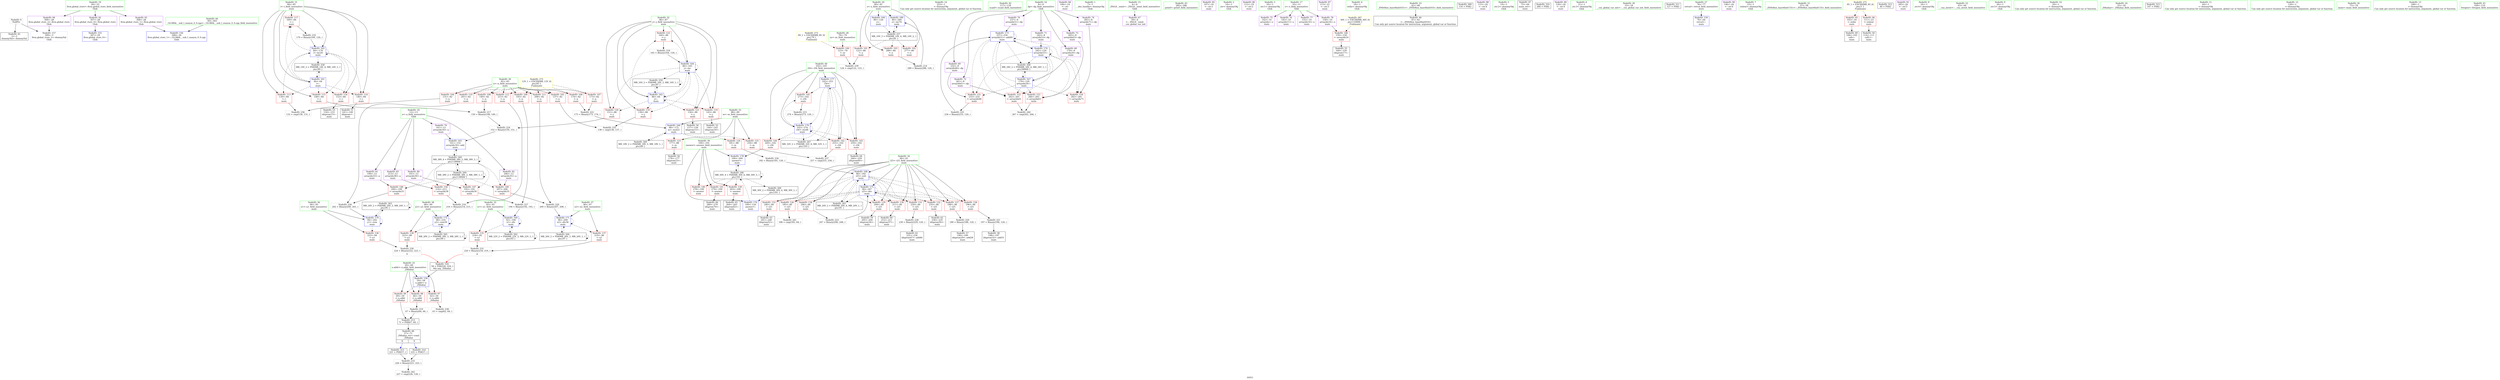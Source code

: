 digraph "SVFG" {
	label="SVFG";

	Node0x5616c8fc8390 [shape=record,color=grey,label="{NodeID: 0\nNullPtr}"];
	Node0x5616c8fc8390 -> Node0x5616c8fe9fb0[style=solid];
	Node0x5616c8fc8390 -> Node0x5616c8ff1b80[style=solid];
	Node0x5616c90080f0 [shape=record,color=black,label="{NodeID: 263\nMR_24V_2 = PHI(MR_24V_3, MR_24V_1, )\npts\{95 \}\n}"];
	Node0x5616c90080f0 -> Node0x5616c8ff2640[style=dashed];
	Node0x5616c90080f0 -> Node0x5616c90080f0[style=dashed];
	Node0x5616c8ff2e60 [shape=record,color=blue,label="{NodeID: 180\n80\<--289\nz\<--inc74\nmain\n}"];
	Node0x5616c8ff2e60 -> Node0x5616c90062f0[style=dashed];
	Node0x5616c8fea2f0 [shape=record,color=red,label="{NodeID: 97\n62\<--59\n\<--x.addr\n_Z4hahai\n}"];
	Node0x5616c8fea2f0 -> Node0x5616c8ff8620[style=solid];
	Node0x5616c8fd93c0 [shape=record,color=green,label="{NodeID: 14\n253\<--1\n\<--dummyObj\nCan only get source location for instruction, argument, global var or function.}"];
	Node0x5616c8feae50 [shape=record,color=red,label="{NodeID: 111\n208\<--82\n\<--n\nmain\n}"];
	Node0x5616c8feae50 -> Node0x5616c8ff6b20[style=solid];
	Node0x5616c8fe91e0 [shape=record,color=green,label="{NodeID: 28\n78\<--79\nzz\<--zz_field_insensitive\nmain\n}"];
	Node0x5616c8fe91e0 -> Node0x5616c8fea560[style=solid];
	Node0x5616c8ff0120 [shape=record,color=red,label="{NodeID: 125\n256\<--88\n\<--m\nmain\n}"];
	Node0x5616c8ff0120 -> Node0x5616c8ff84a0[style=solid];
	Node0x5616c8fe9d40 [shape=record,color=green,label="{NodeID: 42\n117\<--118\nscanf\<--scanf_field_insensitive\n}"];
	Node0x5616c8ff6e20 [shape=record,color=grey,label="{NodeID: 222\n175 = Binary(173, 174, )\n}"];
	Node0x5616c8ff6e20 -> Node0x5616c8ff2300[style=solid];
	Node0x5616c8ff0c80 [shape=record,color=red,label="{NodeID: 139\n263\<--100\n\<--answer\nmain\n}"];
	Node0x5616c8ff0c80 -> Node0x5616c8fec010[style=solid];
	Node0x5616c8feb8c0 [shape=record,color=black,label="{NodeID: 56\n178\<--177\nidxprom23\<--\nmain\n}"];
	Node0x5616c8ff8320 [shape=record,color=grey,label="{NodeID: 236\n132 = cmp(130, 131, )\n}"];
	Node0x5616c8ff17e0 [shape=record,color=red,label="{NodeID: 153\n266\<--265\n\<--arrayidx63\nmain\n}"];
	Node0x5616c8ff17e0 -> Node0x5616c8ff8920[style=solid];
	Node0x5616c8fec420 [shape=record,color=purple,label="{NodeID: 70\n237\<--8\narrayidx51\<--dp\nmain\n}"];
	Node0x5616c8fec420 -> Node0x5616c8ff28b0[style=solid];
	Node0x5616c8ff23d0 [shape=record,color=blue,label="{NodeID: 167\n179\<--120\narrayidx24\<--\nmain\n}"];
	Node0x5616c8ff23d0 -> Node0x5616c8ff1640[style=dashed];
	Node0x5616c8ff23d0 -> Node0x5616c8ff1710[style=dashed];
	Node0x5616c8ff23d0 -> Node0x5616c8ff17e0[style=dashed];
	Node0x5616c8ff23d0 -> Node0x5616c8ff18b0[style=dashed];
	Node0x5616c8ff23d0 -> Node0x5616c8ff28b0[style=dashed];
	Node0x5616c8ff23d0 -> Node0x5616c8ff2980[style=dashed];
	Node0x5616c8ff23d0 -> Node0x5616c900a200[style=dashed];
	Node0x5616c8fecf80 [shape=record,color=purple,label="{NodeID: 84\n106\<--14\n\<--.str\nmain\n}"];
	Node0x5616c8fc81c0 [shape=record,color=green,label="{NodeID: 1\n7\<--1\n__dso_handle\<--dummyObj\nGlob }"];
	Node0x5616c90085f0 [shape=record,color=black,label="{NodeID: 264\nMR_26V_2 = PHI(MR_26V_3, MR_26V_1, )\npts\{97 \}\n}"];
	Node0x5616c90085f0 -> Node0x5616c8ff2710[style=dashed];
	Node0x5616c90085f0 -> Node0x5616c90085f0[style=dashed];
	Node0x5616c8fea3c0 [shape=record,color=red,label="{NodeID: 98\n66\<--59\n\<--x.addr\n_Z4hahai\n}"];
	Node0x5616c8fea3c0 -> Node0x5616c8ff69a0[style=solid];
	Node0x5616c8fd9490 [shape=record,color=green,label="{NodeID: 15\n4\<--6\n_ZStL8__ioinit\<--_ZStL8__ioinit_field_insensitive\nGlob }"];
	Node0x5616c8fd9490 -> Node0x5616c8fec1b0[style=solid];
	Node0x5616c8feaf20 [shape=record,color=red,label="{NodeID: 112\n215\<--82\n\<--n\nmain\n}"];
	Node0x5616c8feaf20 -> Node0x5616c8ff6520[style=solid];
	Node0x5616c8fe92b0 [shape=record,color=green,label="{NodeID: 29\n80\<--81\nz\<--z_field_insensitive\nmain\n}"];
	Node0x5616c8fe92b0 -> Node0x5616c8fea630[style=solid];
	Node0x5616c8fe92b0 -> Node0x5616c8fea700[style=solid];
	Node0x5616c8fe92b0 -> Node0x5616c8fea7d0[style=solid];
	Node0x5616c8fe92b0 -> Node0x5616c8ff1e20[style=solid];
	Node0x5616c8fe92b0 -> Node0x5616c8ff2e60[style=solid];
	Node0x5616c8ff01f0 [shape=record,color=red,label="{NodeID: 126\n185\<--90\n\<--i25\nmain\n}"];
	Node0x5616c8ff01f0 -> Node0x5616c8ff8aa0[style=solid];
	Node0x5616c8fe9e10 [shape=record,color=green,label="{NodeID: 43\n285\<--286\nprintf\<--printf_field_insensitive\n}"];
	Node0x5616c8ff6fa0 [shape=record,color=grey,label="{NodeID: 223\n247 = Binary(246, 248, )\n}"];
	Node0x5616c8ff6fa0 -> Node0x5616c8ff2a50[style=solid];
	Node0x5616c8ff0d50 [shape=record,color=red,label="{NodeID: 140\n278\<--100\n\<--answer\nmain\n}"];
	Node0x5616c8feb990 [shape=record,color=black,label="{NodeID: 57\n190\<--189\nidxprom29\<--add28\nmain\n}"];
	Node0x5616c8ff84a0 [shape=record,color=grey,label="{NodeID: 237\n257 = cmp(255, 256, )\n}"];
	Node0x5616c8ff18b0 [shape=record,color=red,label="{NodeID: 154\n282\<--281\n\<--arrayidx71\nmain\n}"];
	Node0x5616c8fec4f0 [shape=record,color=purple,label="{NodeID: 71\n242\<--8\narrayidx53\<--dp\nmain\n}"];
	Node0x5616c8fec4f0 -> Node0x5616c8ff2980[style=solid];
	Node0x5616c8ff24a0 [shape=record,color=blue,label="{NodeID: 168\n90\<--182\ni25\<--sub\nmain\n}"];
	Node0x5616c8ff24a0 -> Node0x5616c8ff01f0[style=dashed];
	Node0x5616c8ff24a0 -> Node0x5616c8ff02c0[style=dashed];
	Node0x5616c8ff24a0 -> Node0x5616c8ff0390[style=dashed];
	Node0x5616c8ff24a0 -> Node0x5616c8ff0460[style=dashed];
	Node0x5616c8ff24a0 -> Node0x5616c8ff0530[style=dashed];
	Node0x5616c8ff24a0 -> Node0x5616c8ff0600[style=dashed];
	Node0x5616c8ff24a0 -> Node0x5616c8ff06d0[style=dashed];
	Node0x5616c8ff24a0 -> Node0x5616c8ff07a0[style=dashed];
	Node0x5616c8ff24a0 -> Node0x5616c8ff0870[style=dashed];
	Node0x5616c8ff24a0 -> Node0x5616c8ff2a50[style=dashed];
	Node0x5616c8ff24a0 -> Node0x5616c90076f0[style=dashed];
	Node0x5616c8fed050 [shape=record,color=purple,label="{NodeID: 85\n107\<--16\n\<--.str.1\nmain\n}"];
	Node0x5616c8fda540 [shape=record,color=green,label="{NodeID: 2\n14\<--1\n.str\<--dummyObj\nGlob }"];
	Node0x5616c9008af0 [shape=record,color=black,label="{NodeID: 265\nMR_28V_2 = PHI(MR_28V_3, MR_28V_1, )\npts\{99 \}\n}"];
	Node0x5616c9008af0 -> Node0x5616c8ff27e0[style=dashed];
	Node0x5616c9008af0 -> Node0x5616c9008af0[style=dashed];
	Node0x5616c8fea490 [shape=record,color=red,label="{NodeID: 99\n69\<--59\n\<--x.addr\n_Z4hahai\n}"];
	Node0x5616c8fea490 -> Node0x5616c8ff5cc0[style=solid];
	Node0x5616c8fd9560 [shape=record,color=green,label="{NodeID: 16\n8\<--9\ndp\<--dp_field_insensitive\nGlob }"];
	Node0x5616c8fd9560 -> Node0x5616c8fec280[style=solid];
	Node0x5616c8fd9560 -> Node0x5616c8fec350[style=solid];
	Node0x5616c8fd9560 -> Node0x5616c8fec420[style=solid];
	Node0x5616c8fd9560 -> Node0x5616c8fec4f0[style=solid];
	Node0x5616c8fd9560 -> Node0x5616c8fec5c0[style=solid];
	Node0x5616c8fd9560 -> Node0x5616c8fec690[style=solid];
	Node0x5616c8fd9560 -> Node0x5616c8fec760[style=solid];
	Node0x5616c8feaff0 [shape=record,color=red,label="{NodeID: 113\n130\<--84\n\<--i\nmain\n}"];
	Node0x5616c8feaff0 -> Node0x5616c8ff8320[style=solid];
	Node0x5616c8fe9380 [shape=record,color=green,label="{NodeID: 30\n82\<--83\nn\<--n_field_insensitive\nmain\n}"];
	Node0x5616c8fe9380 -> Node0x5616c8fea8a0[style=solid];
	Node0x5616c8fe9380 -> Node0x5616c8fea970[style=solid];
	Node0x5616c8fe9380 -> Node0x5616c8feaa40[style=solid];
	Node0x5616c8fe9380 -> Node0x5616c8feab10[style=solid];
	Node0x5616c8fe9380 -> Node0x5616c8feabe0[style=solid];
	Node0x5616c8fe9380 -> Node0x5616c8feacb0[style=solid];
	Node0x5616c8fe9380 -> Node0x5616c8fead80[style=solid];
	Node0x5616c8fe9380 -> Node0x5616c8feae50[style=solid];
	Node0x5616c8fe9380 -> Node0x5616c8feaf20[style=solid];
	Node0x5616c8ff02c0 [shape=record,color=red,label="{NodeID: 127\n188\<--90\n\<--i25\nmain\n}"];
	Node0x5616c8ff02c0 -> Node0x5616c8ff78a0[style=solid];
	Node0x5616c8fe9ee0 [shape=record,color=green,label="{NodeID: 44\n30\<--303\n_GLOBAL__sub_I_zuoyou_0_0.cpp\<--_GLOBAL__sub_I_zuoyou_0_0.cpp_field_insensitive\n}"];
	Node0x5616c8fe9ee0 -> Node0x5616c8ff1a80[style=solid];
	Node0x5616c8ff7120 [shape=record,color=grey,label="{NodeID: 224\n152 = Binary(150, 151, )\n}"];
	Node0x5616c8ff7120 -> Node0x5616c8ff2090[style=solid];
	Node0x5616c8ff0e20 [shape=record,color=red,label="{NodeID: 141\n279\<--100\n\<--answer\nmain\n}"];
	Node0x5616c8ff0e20 -> Node0x5616c8fec0e0[style=solid];
	Node0x5616c8feba60 [shape=record,color=black,label="{NodeID: 58\n198\<--197\nidxprom32\<--add31\nmain\n}"];
	Node0x5616c8ff8620 [shape=record,color=grey,label="{NodeID: 238\n63 = cmp(62, 64, )\n}"];
	Node0x5616c8ff1980 [shape=record,color=blue,label="{NodeID: 155\n307\<--29\nllvm.global_ctors_0\<--\nGlob }"];
	Node0x5616c8fec5c0 [shape=record,color=purple,label="{NodeID: 72\n261\<--8\narrayidx61\<--dp\nmain\n}"];
	Node0x5616c8fec5c0 -> Node0x5616c8ff1710[style=solid];
	Node0x5616c8ff2570 [shape=record,color=blue,label="{NodeID: 169\n92\<--194\nx1\<--div\nmain\n}"];
	Node0x5616c8ff2570 -> Node0x5616c8ff0940[style=dashed];
	Node0x5616c8ff2570 -> Node0x5616c8ff2570[style=dashed];
	Node0x5616c8ff2570 -> Node0x5616c9007bf0[style=dashed];
	Node0x5616c8fed120 [shape=record,color=purple,label="{NodeID: 86\n112\<--19\n\<--.str.2\nmain\n}"];
	Node0x5616c8fc8480 [shape=record,color=green,label="{NodeID: 3\n16\<--1\n.str.1\<--dummyObj\nGlob }"];
	Node0x5616c9008ff0 [shape=record,color=black,label="{NodeID: 266\nMR_30V_2 = PHI(MR_30V_4, MR_30V_1, )\npts\{101 \}\n}"];
	Node0x5616c9008ff0 -> Node0x5616c8ff2b20[style=dashed];
	Node0x5616c8fea560 [shape=record,color=red,label="{NodeID: 100\n123\<--78\n\<--zz\nmain\n}"];
	Node0x5616c8fea560 -> Node0x5616c8ff87a0[style=solid];
	Node0x5616c8fd9630 [shape=record,color=green,label="{NodeID: 17\n10\<--11\ns\<--s_field_insensitive\nGlob }"];
	Node0x5616c8fd9630 -> Node0x5616c8fec830[style=solid];
	Node0x5616c8fd9630 -> Node0x5616c8fec900[style=solid];
	Node0x5616c8fd9630 -> Node0x5616c8fec9d0[style=solid];
	Node0x5616c8fd9630 -> Node0x5616c8fecaa0[style=solid];
	Node0x5616c8feb0c0 [shape=record,color=red,label="{NodeID: 114\n140\<--84\n\<--i\nmain\n}"];
	Node0x5616c8feb0c0 -> Node0x5616c8feb4b0[style=solid];
	Node0x5616c8fe9450 [shape=record,color=green,label="{NodeID: 31\n84\<--85\ni\<--i_field_insensitive\nmain\n}"];
	Node0x5616c8fe9450 -> Node0x5616c8feaff0[style=solid];
	Node0x5616c8fe9450 -> Node0x5616c8feb0c0[style=solid];
	Node0x5616c8fe9450 -> Node0x5616c8feb190[style=solid];
	Node0x5616c8fe9450 -> Node0x5616c8fef9d0[style=solid];
	Node0x5616c8fe9450 -> Node0x5616c8fefaa0[style=solid];
	Node0x5616c8fe9450 -> Node0x5616c8ff1ef0[style=solid];
	Node0x5616c8fe9450 -> Node0x5616c8ff2230[style=solid];
	Node0x5616c8ff0390 [shape=record,color=red,label="{NodeID: 128\n196\<--90\n\<--i25\nmain\n}"];
	Node0x5616c8ff0390 -> Node0x5616c8ff6ca0[style=solid];
	Node0x5616c8fe9fb0 [shape=record,color=black,label="{NodeID: 45\n2\<--3\ndummyVal\<--dummyVal\n}"];
	Node0x5616c8ff72a0 [shape=record,color=grey,label="{NodeID: 225\n234 = Binary(233, 120, )\n}"];
	Node0x5616c8ff72a0 -> Node0x5616c8ff28b0[style=solid];
	Node0x5616c8ff0ef0 [shape=record,color=red,label="{NodeID: 142\n255\<--102\n\<--i56\nmain\n}"];
	Node0x5616c8ff0ef0 -> Node0x5616c8ff84a0[style=solid];
	Node0x5616c8febb30 [shape=record,color=black,label="{NodeID: 59\n205\<--204\nidxprom34\<--\nmain\n}"];
	Node0x5616c8ff87a0 [shape=record,color=grey,label="{NodeID: 239\n124 = cmp(122, 123, )\n}"];
	Node0x5616c8ff1a80 [shape=record,color=blue,label="{NodeID: 156\n308\<--30\nllvm.global_ctors_1\<--_GLOBAL__sub_I_zuoyou_0_0.cpp\nGlob }"];
	Node0x5616c8fec690 [shape=record,color=purple,label="{NodeID: 73\n265\<--8\narrayidx63\<--dp\nmain\n}"];
	Node0x5616c8fec690 -> Node0x5616c8ff17e0[style=solid];
	Node0x5616c8ff2640 [shape=record,color=blue,label="{NodeID: 170\n94\<--202\ny1\<--rem\nmain\n}"];
	Node0x5616c8ff2640 -> Node0x5616c8ff0a10[style=dashed];
	Node0x5616c8ff2640 -> Node0x5616c8ff2640[style=dashed];
	Node0x5616c8ff2640 -> Node0x5616c90080f0[style=dashed];
	Node0x5616c8fed1f0 [shape=record,color=purple,label="{NodeID: 87\n113\<--21\n\<--.str.3\nmain\n}"];
	Node0x5616c8fda120 [shape=record,color=green,label="{NodeID: 4\n18\<--1\nstdin\<--dummyObj\nGlob }"];
	Node0x5616c90094f0 [shape=record,color=black,label="{NodeID: 267\nMR_32V_2 = PHI(MR_32V_4, MR_32V_1, )\npts\{103 \}\n}"];
	Node0x5616c90094f0 -> Node0x5616c8ff2bf0[style=dashed];
	Node0x5616c8fea630 [shape=record,color=red,label="{NodeID: 101\n122\<--80\n\<--z\nmain\n}"];
	Node0x5616c8fea630 -> Node0x5616c8ff87a0[style=solid];
	Node0x5616c8fd9700 [shape=record,color=green,label="{NodeID: 18\n12\<--13\na\<--a_field_insensitive\nGlob }"];
	Node0x5616c8fd9700 -> Node0x5616c8fecb70[style=solid];
	Node0x5616c8fd9700 -> Node0x5616c8fecc40[style=solid];
	Node0x5616c8fd9700 -> Node0x5616c8fecd10[style=solid];
	Node0x5616c8fd9700 -> Node0x5616c8fecde0[style=solid];
	Node0x5616c8fd9700 -> Node0x5616c8feceb0[style=solid];
	Node0x5616c8feb190 [shape=record,color=red,label="{NodeID: 115\n148\<--84\n\<--i\nmain\n}"];
	Node0x5616c8feb190 -> Node0x5616c8ff66a0[style=solid];
	Node0x5616c8fe9520 [shape=record,color=green,label="{NodeID: 32\n86\<--87\nj\<--j_field_insensitive\nmain\n}"];
	Node0x5616c8fe9520 -> Node0x5616c8fefb70[style=solid];
	Node0x5616c8fe9520 -> Node0x5616c8fefc40[style=solid];
	Node0x5616c8fe9520 -> Node0x5616c8fefd10[style=solid];
	Node0x5616c8fe9520 -> Node0x5616c8fefde0[style=solid];
	Node0x5616c8fe9520 -> Node0x5616c8fefeb0[style=solid];
	Node0x5616c8fe9520 -> Node0x5616c8ff1fc0[style=solid];
	Node0x5616c8fe9520 -> Node0x5616c8ff2160[style=solid];
	Node0x5616c8ff0460 [shape=record,color=red,label="{NodeID: 129\n204\<--90\n\<--i25\nmain\n}"];
	Node0x5616c8ff0460 -> Node0x5616c8febb30[style=solid];
	Node0x5616c8fea080 [shape=record,color=black,label="{NodeID: 46\n41\<--42\n\<--_ZNSt8ios_base4InitD1Ev\nCan only get source location for instruction, argument, global var or function.}"];
	Node0x5616c9019990 [shape=record,color=black,label="{NodeID: 309\n116 = PHI()\n}"];
	Node0x5616c8ff7420 [shape=record,color=grey,label="{NodeID: 226\n202 = Binary(200, 201, )\n}"];
	Node0x5616c8ff7420 -> Node0x5616c8ff2640[style=solid];
	Node0x5616c8ff0fc0 [shape=record,color=red,label="{NodeID: 143\n259\<--102\n\<--i56\nmain\n}"];
	Node0x5616c8ff0fc0 -> Node0x5616c8febf40[style=solid];
	Node0x5616c8febc00 [shape=record,color=black,label="{NodeID: 60\n212\<--211\nidxprom37\<--\nmain\n}"];
	Node0x5616c8ff8920 [shape=record,color=grey,label="{NodeID: 240\n267 = cmp(262, 266, )\n}"];
	Node0x5616c8ff1b80 [shape=record,color=blue, style = dotted,label="{NodeID: 157\n309\<--3\nllvm.global_ctors_2\<--dummyVal\nGlob }"];
	Node0x5616c8fec760 [shape=record,color=purple,label="{NodeID: 74\n281\<--8\narrayidx71\<--dp\nmain\n}"];
	Node0x5616c8fec760 -> Node0x5616c8ff18b0[style=solid];
	Node0x5616c8ff2710 [shape=record,color=blue,label="{NodeID: 171\n96\<--209\nx2\<--div36\nmain\n}"];
	Node0x5616c8ff2710 -> Node0x5616c8ff0ae0[style=dashed];
	Node0x5616c8ff2710 -> Node0x5616c8ff2710[style=dashed];
	Node0x5616c8ff2710 -> Node0x5616c90085f0[style=dashed];
	Node0x5616c8fed2c0 [shape=record,color=purple,label="{NodeID: 88\n115\<--24\n\<--.str.4\nmain\n}"];
	Node0x5616c8fda1b0 [shape=record,color=green,label="{NodeID: 5\n19\<--1\n.str.2\<--dummyObj\nGlob }"];
	Node0x5616c900a200 [shape=record,color=black,label="{NodeID: 268\nMR_34V_2 = PHI(MR_34V_4, MR_34V_1, )\npts\{90000 \}\n}"];
	Node0x5616c900a200 -> Node0x5616c8ff23d0[style=dashed];
	Node0x5616c8fea700 [shape=record,color=red,label="{NodeID: 102\n277\<--80\n\<--z\nmain\n}"];
	Node0x5616c8fe8bd0 [shape=record,color=green,label="{NodeID: 19\n28\<--32\nllvm.global_ctors\<--llvm.global_ctors_field_insensitive\nGlob }"];
	Node0x5616c8fe8bd0 -> Node0x5616c8fed600[style=solid];
	Node0x5616c8fe8bd0 -> Node0x5616c8fed6d0[style=solid];
	Node0x5616c8fe8bd0 -> Node0x5616c8fed7a0[style=solid];
	Node0x5616c8fef9d0 [shape=record,color=red,label="{NodeID: 116\n153\<--84\n\<--i\nmain\n}"];
	Node0x5616c8fef9d0 -> Node0x5616c8feb650[style=solid];
	Node0x5616c8fe95f0 [shape=record,color=green,label="{NodeID: 33\n88\<--89\nm\<--m_field_insensitive\nmain\n}"];
	Node0x5616c8fe95f0 -> Node0x5616c8feff80[style=solid];
	Node0x5616c8fe95f0 -> Node0x5616c8ff0050[style=solid];
	Node0x5616c8fe95f0 -> Node0x5616c8ff0120[style=solid];
	Node0x5616c8fe95f0 -> Node0x5616c8ff2300[style=solid];
	Node0x5616c8ff5cc0 [shape=record,color=black,label="{NodeID: 213\n71 = PHI(67, 69, )\n}"];
	Node0x5616c8ff5cc0 -> Node0x5616c8feb240[style=solid];
	Node0x5616c8ff0530 [shape=record,color=red,label="{NodeID: 130\n211\<--90\n\<--i25\nmain\n}"];
	Node0x5616c8ff0530 -> Node0x5616c8febc00[style=solid];
	Node0x5616c8fea150 [shape=record,color=black,label="{NodeID: 47\n75\<--64\nmain_ret\<--\nmain\n}"];
	Node0x5616c901a210 [shape=record,color=black,label="{NodeID: 310\n284 = PHI()\n}"];
	Node0x5616c8ff75a0 [shape=record,color=grey,label="{NodeID: 227\n194 = Binary(192, 193, )\n}"];
	Node0x5616c8ff75a0 -> Node0x5616c8ff2570[style=solid];
	Node0x5616c8ff1090 [shape=record,color=red,label="{NodeID: 144\n269\<--102\n\<--i56\nmain\n}"];
	Node0x5616c8ff1090 -> Node0x5616c8ff2cc0[style=solid];
	Node0x5616c8febcd0 [shape=record,color=black,label="{NodeID: 61\n231\<--230\nidxprom47\<--add46\nmain\n}"];
	Node0x5616c8ff8aa0 [shape=record,color=grey,label="{NodeID: 241\n186 = cmp(185, 64, )\n}"];
	Node0x5616c8ff1c80 [shape=record,color=blue,label="{NodeID: 158\n59\<--58\nx.addr\<--x\n_Z4hahai\n}"];
	Node0x5616c8ff1c80 -> Node0x5616c8fea2f0[style=dashed];
	Node0x5616c8ff1c80 -> Node0x5616c8fea3c0[style=dashed];
	Node0x5616c8ff1c80 -> Node0x5616c8fea490[style=dashed];
	Node0x5616c8fec830 [shape=record,color=purple,label="{NodeID: 75\n142\<--10\narrayidx\<--s\nmain\n}"];
	Node0x5616c8ff27e0 [shape=record,color=blue,label="{NodeID: 172\n98\<--216\ny2\<--rem39\nmain\n}"];
	Node0x5616c8ff27e0 -> Node0x5616c8ff0bb0[style=dashed];
	Node0x5616c8ff27e0 -> Node0x5616c8ff27e0[style=dashed];
	Node0x5616c8ff27e0 -> Node0x5616c9008af0[style=dashed];
	Node0x5616c8fed390 [shape=record,color=purple,label="{NodeID: 89\n126\<--24\n\<--.str.4\nmain\n}"];
	Node0x5616c8fd9ea0 [shape=record,color=green,label="{NodeID: 6\n21\<--1\n.str.3\<--dummyObj\nGlob }"];
	Node0x5616c900a2f0 [shape=record,color=black,label="{NodeID: 269\nMR_38V_2 = PHI(MR_38V_3, MR_38V_1, )\npts\{130000 \}\n}"];
	Node0x5616c900a2f0 -> Node0x5616c8ff1300[style=dashed];
	Node0x5616c900a2f0 -> Node0x5616c8ff13d0[style=dashed];
	Node0x5616c900a2f0 -> Node0x5616c8ff14a0[style=dashed];
	Node0x5616c900a2f0 -> Node0x5616c8ff1570[style=dashed];
	Node0x5616c900a2f0 -> Node0x5616c9003af0[style=dashed];
	Node0x5616c900a2f0 -> Node0x5616c900a2f0[style=dashed];
	Node0x5616c8fea7d0 [shape=record,color=red,label="{NodeID: 103\n288\<--80\n\<--z\nmain\n}"];
	Node0x5616c8fea7d0 -> Node0x5616c8ff6220[style=solid];
	Node0x5616c8fe8c60 [shape=record,color=green,label="{NodeID: 20\n33\<--34\n__cxx_global_var_init\<--__cxx_global_var_init_field_insensitive\n}"];
	Node0x5616c8fefaa0 [shape=record,color=red,label="{NodeID: 117\n169\<--84\n\<--i\nmain\n}"];
	Node0x5616c8fefaa0 -> Node0x5616c8ff7d20[style=solid];
	Node0x5616c8fe96c0 [shape=record,color=green,label="{NodeID: 34\n90\<--91\ni25\<--i25_field_insensitive\nmain\n}"];
	Node0x5616c8fe96c0 -> Node0x5616c8ff01f0[style=solid];
	Node0x5616c8fe96c0 -> Node0x5616c8ff02c0[style=solid];
	Node0x5616c8fe96c0 -> Node0x5616c8ff0390[style=solid];
	Node0x5616c8fe96c0 -> Node0x5616c8ff0460[style=solid];
	Node0x5616c8fe96c0 -> Node0x5616c8ff0530[style=solid];
	Node0x5616c8fe96c0 -> Node0x5616c8ff0600[style=solid];
	Node0x5616c8fe96c0 -> Node0x5616c8ff06d0[style=solid];
	Node0x5616c8fe96c0 -> Node0x5616c8ff07a0[style=solid];
	Node0x5616c8fe96c0 -> Node0x5616c8ff0870[style=solid];
	Node0x5616c8fe96c0 -> Node0x5616c8ff24a0[style=solid];
	Node0x5616c8fe96c0 -> Node0x5616c8ff2a50[style=solid];
	Node0x5616c8ff6220 [shape=record,color=grey,label="{NodeID: 214\n289 = Binary(288, 120, )\n}"];
	Node0x5616c8ff6220 -> Node0x5616c8ff2e60[style=solid];
	Node0x5616c8ff0600 [shape=record,color=red,label="{NodeID: 131\n229\<--90\n\<--i25\nmain\n}"];
	Node0x5616c8ff0600 -> Node0x5616c8ff7720[style=solid];
	Node0x5616c8feb240 [shape=record,color=black,label="{NodeID: 48\n57\<--71\n_Z4hahai_ret\<--cond\n_Z4hahai\n|{<s0>8|<s1>9}}"];
	Node0x5616c8feb240:s0 -> Node0x5616c901a510[style=solid,color=blue];
	Node0x5616c8feb240:s1 -> Node0x5616c901a700[style=solid,color=blue];
	Node0x5616c901a310 [shape=record,color=black,label="{NodeID: 311\n127 = PHI()\n}"];
	Node0x5616c8ff7720 [shape=record,color=grey,label="{NodeID: 228\n230 = Binary(229, 120, )\n}"];
	Node0x5616c8ff7720 -> Node0x5616c8febcd0[style=solid];
	Node0x5616c8ff1160 [shape=record,color=red,label="{NodeID: 145\n273\<--102\n\<--i56\nmain\n}"];
	Node0x5616c8ff1160 -> Node0x5616c8ff63a0[style=solid];
	Node0x5616c8febda0 [shape=record,color=black,label="{NodeID: 62\n236\<--235\nidxprom50\<--\nmain\n}"];
	Node0x5616c8fee9c0 [shape=record,color=grey,label="{NodeID: 242\n227 = cmp(226, 120, )\n}"];
	Node0x5616c8ff1d50 [shape=record,color=blue,label="{NodeID: 159\n76\<--64\nretval\<--\nmain\n}"];
	Node0x5616c8fec900 [shape=record,color=purple,label="{NodeID: 76\n145\<--10\narrayidx11\<--s\nmain\n}"];
	Node0x5616c8ff28b0 [shape=record,color=blue,label="{NodeID: 173\n237\<--234\narrayidx51\<--add49\nmain\n}"];
	Node0x5616c8ff28b0 -> Node0x5616c8ff1640[style=dashed];
	Node0x5616c8ff28b0 -> Node0x5616c8ff1710[style=dashed];
	Node0x5616c8ff28b0 -> Node0x5616c8ff17e0[style=dashed];
	Node0x5616c8ff28b0 -> Node0x5616c8ff18b0[style=dashed];
	Node0x5616c8ff28b0 -> Node0x5616c8ff28b0[style=dashed];
	Node0x5616c8ff28b0 -> Node0x5616c8ff2980[style=dashed];
	Node0x5616c8ff28b0 -> Node0x5616c900a200[style=dashed];
	Node0x5616c8fed460 [shape=record,color=purple,label="{NodeID: 90\n146\<--24\n\<--.str.4\nmain\n}"];
	Node0x5616c8fd9f30 [shape=record,color=green,label="{NodeID: 7\n23\<--1\nstdout\<--dummyObj\nGlob }"];
	Node0x5616c8fea8a0 [shape=record,color=red,label="{NodeID: 104\n131\<--82\n\<--n\nmain\n}"];
	Node0x5616c8fea8a0 -> Node0x5616c8ff8320[style=solid];
	Node0x5616c8fe8cf0 [shape=record,color=green,label="{NodeID: 21\n37\<--38\n_ZNSt8ios_base4InitC1Ev\<--_ZNSt8ios_base4InitC1Ev_field_insensitive\n}"];
	Node0x5616c8fefb70 [shape=record,color=red,label="{NodeID: 118\n136\<--86\n\<--j\nmain\n}"];
	Node0x5616c8fefb70 -> Node0x5616c8ff81a0[style=solid];
	Node0x5616c8fe9790 [shape=record,color=green,label="{NodeID: 35\n92\<--93\nx1\<--x1_field_insensitive\nmain\n}"];
	Node0x5616c8fe9790 -> Node0x5616c8ff0940[style=solid];
	Node0x5616c8fe9790 -> Node0x5616c8ff2570[style=solid];
	Node0x5616c8ff63a0 [shape=record,color=grey,label="{NodeID: 215\n274 = Binary(273, 120, )\n}"];
	Node0x5616c8ff63a0 -> Node0x5616c8ff2d90[style=solid];
	Node0x5616c8ff06d0 [shape=record,color=red,label="{NodeID: 132\n235\<--90\n\<--i25\nmain\n}"];
	Node0x5616c8ff06d0 -> Node0x5616c8febda0[style=solid];
	Node0x5616c8feb310 [shape=record,color=black,label="{NodeID: 49\n108\<--105\ncall\<--\nmain\n}"];
	Node0x5616c901a410 [shape=record,color=black,label="{NodeID: 312\n40 = PHI()\n}"];
	Node0x5616c8ff78a0 [shape=record,color=grey,label="{NodeID: 229\n189 = Binary(188, 120, )\n}"];
	Node0x5616c8ff78a0 -> Node0x5616c8feb990[style=solid];
	Node0x5616c8ff1230 [shape=record,color=red,label="{NodeID: 146\n159\<--158\n\<--arrayidx16\nmain\n}"];
	Node0x5616c8ff1230 -> Node0x5616c8feb7f0[style=solid];
	Node0x5616c8febe70 [shape=record,color=black,label="{NodeID: 63\n241\<--240\nidxprom52\<--\nmain\n}"];
	Node0x5616c8ff1e20 [shape=record,color=blue,label="{NodeID: 160\n80\<--120\nz\<--\nmain\n}"];
	Node0x5616c8ff1e20 -> Node0x5616c90062f0[style=dashed];
	Node0x5616c8fec9d0 [shape=record,color=purple,label="{NodeID: 77\n155\<--10\narrayidx14\<--s\nmain\n}"];
	Node0x5616c90062f0 [shape=record,color=black,label="{NodeID: 257\nMR_10V_3 = PHI(MR_10V_4, MR_10V_2, )\npts\{81 \}\n}"];
	Node0x5616c90062f0 -> Node0x5616c8fea630[style=dashed];
	Node0x5616c90062f0 -> Node0x5616c8fea700[style=dashed];
	Node0x5616c90062f0 -> Node0x5616c8fea7d0[style=dashed];
	Node0x5616c90062f0 -> Node0x5616c8ff2e60[style=dashed];
	Node0x5616c8ff2980 [shape=record,color=blue,label="{NodeID: 174\n242\<--120\narrayidx53\<--\nmain\n}"];
	Node0x5616c8ff2980 -> Node0x5616c8ff1640[style=dashed];
	Node0x5616c8ff2980 -> Node0x5616c8ff1710[style=dashed];
	Node0x5616c8ff2980 -> Node0x5616c8ff17e0[style=dashed];
	Node0x5616c8ff2980 -> Node0x5616c8ff18b0[style=dashed];
	Node0x5616c8ff2980 -> Node0x5616c8ff28b0[style=dashed];
	Node0x5616c8ff2980 -> Node0x5616c8ff2980[style=dashed];
	Node0x5616c8ff2980 -> Node0x5616c900a200[style=dashed];
	Node0x5616c8fed530 [shape=record,color=purple,label="{NodeID: 91\n283\<--26\n\<--.str.5\nmain\n}"];
	Node0x5616c8fd8b30 [shape=record,color=green,label="{NodeID: 8\n24\<--1\n.str.4\<--dummyObj\nGlob }"];
	Node0x5616c900acf0 [shape=record,color=yellow,style=double,label="{NodeID: 271\n4V_1 = ENCHI(MR_4V_0)\npts\{1 \}\nFun[main]}"];
	Node0x5616c900acf0 -> Node0x5616c8fed8a0[style=dashed];
	Node0x5616c900acf0 -> Node0x5616c8fea220[style=dashed];
	Node0x5616c8fea970 [shape=record,color=red,label="{NodeID: 105\n137\<--82\n\<--n\nmain\n}"];
	Node0x5616c8fea970 -> Node0x5616c8ff81a0[style=solid];
	Node0x5616c8fe8d80 [shape=record,color=green,label="{NodeID: 22\n43\<--44\n__cxa_atexit\<--__cxa_atexit_field_insensitive\n}"];
	Node0x5616c8fefc40 [shape=record,color=red,label="{NodeID: 119\n143\<--86\n\<--j\nmain\n}"];
	Node0x5616c8fefc40 -> Node0x5616c8feb580[style=solid];
	Node0x5616c8fe9860 [shape=record,color=green,label="{NodeID: 36\n94\<--95\ny1\<--y1_field_insensitive\nmain\n}"];
	Node0x5616c8fe9860 -> Node0x5616c8ff0a10[style=solid];
	Node0x5616c8fe9860 -> Node0x5616c8ff2640[style=solid];
	Node0x5616c8ff6520 [shape=record,color=grey,label="{NodeID: 216\n216 = Binary(214, 215, )\n}"];
	Node0x5616c8ff6520 -> Node0x5616c8ff27e0[style=solid];
	Node0x5616c8ff07a0 [shape=record,color=red,label="{NodeID: 133\n240\<--90\n\<--i25\nmain\n}"];
	Node0x5616c8ff07a0 -> Node0x5616c8febe70[style=solid];
	Node0x5616c8feb3e0 [shape=record,color=black,label="{NodeID: 50\n114\<--111\ncall1\<--\nmain\n}"];
	Node0x5616c901a510 [shape=record,color=black,label="{NodeID: 313\n221 = PHI(57, )\n}"];
	Node0x5616c901a510 -> Node0x5616c8ff7ea0[style=solid];
	Node0x5616c8ff7a20 [shape=record,color=grey,label="{NodeID: 230\n224 = Binary(222, 223, )\n|{<s0>9}}"];
	Node0x5616c8ff7a20:s0 -> Node0x5616c901a8d0[style=solid,color=red];
	Node0x5616c8ff1300 [shape=record,color=red,label="{NodeID: 147\n192\<--191\n\<--arrayidx30\nmain\n}"];
	Node0x5616c8ff1300 -> Node0x5616c8ff75a0[style=solid];
	Node0x5616c8febf40 [shape=record,color=black,label="{NodeID: 64\n260\<--259\nidxprom60\<--\nmain\n}"];
	Node0x5616c8ff1ef0 [shape=record,color=blue,label="{NodeID: 161\n84\<--64\ni\<--\nmain\n}"];
	Node0x5616c8ff1ef0 -> Node0x5616c8feaff0[style=dashed];
	Node0x5616c8ff1ef0 -> Node0x5616c8feb0c0[style=dashed];
	Node0x5616c8ff1ef0 -> Node0x5616c8feb190[style=dashed];
	Node0x5616c8ff1ef0 -> Node0x5616c8fef9d0[style=dashed];
	Node0x5616c8ff1ef0 -> Node0x5616c8fefaa0[style=dashed];
	Node0x5616c8ff1ef0 -> Node0x5616c8ff2230[style=dashed];
	Node0x5616c8ff1ef0 -> Node0x5616c90067f0[style=dashed];
	Node0x5616c8fecaa0 [shape=record,color=purple,label="{NodeID: 78\n158\<--10\narrayidx16\<--s\nmain\n}"];
	Node0x5616c8fecaa0 -> Node0x5616c8ff1230[style=solid];
	Node0x5616c90067f0 [shape=record,color=black,label="{NodeID: 258\nMR_14V_2 = PHI(MR_14V_4, MR_14V_1, )\npts\{85 \}\n}"];
	Node0x5616c90067f0 -> Node0x5616c8ff1ef0[style=dashed];
	Node0x5616c8ff2a50 [shape=record,color=blue,label="{NodeID: 175\n90\<--247\ni25\<--dec\nmain\n}"];
	Node0x5616c8ff2a50 -> Node0x5616c8ff01f0[style=dashed];
	Node0x5616c8ff2a50 -> Node0x5616c8ff02c0[style=dashed];
	Node0x5616c8ff2a50 -> Node0x5616c8ff0390[style=dashed];
	Node0x5616c8ff2a50 -> Node0x5616c8ff0460[style=dashed];
	Node0x5616c8ff2a50 -> Node0x5616c8ff0530[style=dashed];
	Node0x5616c8ff2a50 -> Node0x5616c8ff0600[style=dashed];
	Node0x5616c8ff2a50 -> Node0x5616c8ff06d0[style=dashed];
	Node0x5616c8ff2a50 -> Node0x5616c8ff07a0[style=dashed];
	Node0x5616c8ff2a50 -> Node0x5616c8ff0870[style=dashed];
	Node0x5616c8ff2a50 -> Node0x5616c8ff2a50[style=dashed];
	Node0x5616c8ff2a50 -> Node0x5616c90076f0[style=dashed];
	Node0x5616c8fed600 [shape=record,color=purple,label="{NodeID: 92\n307\<--28\nllvm.global_ctors_0\<--llvm.global_ctors\nGlob }"];
	Node0x5616c8fed600 -> Node0x5616c8ff1980[style=solid];
	Node0x5616c8fd8bc0 [shape=record,color=green,label="{NodeID: 9\n26\<--1\n.str.5\<--dummyObj\nGlob }"];
	Node0x5616c8feaa40 [shape=record,color=red,label="{NodeID: 106\n149\<--82\n\<--n\nmain\n}"];
	Node0x5616c8feaa40 -> Node0x5616c8ff66a0[style=solid];
	Node0x5616c8fe8e10 [shape=record,color=green,label="{NodeID: 23\n42\<--48\n_ZNSt8ios_base4InitD1Ev\<--_ZNSt8ios_base4InitD1Ev_field_insensitive\n}"];
	Node0x5616c8fe8e10 -> Node0x5616c8fea080[style=solid];
	Node0x5616c8fefd10 [shape=record,color=red,label="{NodeID: 120\n151\<--86\n\<--j\nmain\n}"];
	Node0x5616c8fefd10 -> Node0x5616c8ff7120[style=solid];
	Node0x5616c8fe9930 [shape=record,color=green,label="{NodeID: 37\n96\<--97\nx2\<--x2_field_insensitive\nmain\n}"];
	Node0x5616c8fe9930 -> Node0x5616c8ff0ae0[style=solid];
	Node0x5616c8fe9930 -> Node0x5616c8ff2710[style=solid];
	Node0x5616c8ff66a0 [shape=record,color=grey,label="{NodeID: 217\n150 = Binary(148, 149, )\n}"];
	Node0x5616c8ff66a0 -> Node0x5616c8ff7120[style=solid];
	Node0x5616c8ff0870 [shape=record,color=red,label="{NodeID: 134\n246\<--90\n\<--i25\nmain\n}"];
	Node0x5616c8ff0870 -> Node0x5616c8ff6fa0[style=solid];
	Node0x5616c8feb4b0 [shape=record,color=black,label="{NodeID: 51\n141\<--140\nidxprom\<--\nmain\n}"];
	Node0x5616c901a700 [shape=record,color=black,label="{NodeID: 314\n225 = PHI(57, )\n}"];
	Node0x5616c901a700 -> Node0x5616c8ff7ea0[style=solid];
	Node0x5616c8ff7ba0 [shape=record,color=grey,label="{NodeID: 231\n220 = Binary(218, 219, )\n|{<s0>8}}"];
	Node0x5616c8ff7ba0:s0 -> Node0x5616c901a8d0[style=solid,color=red];
	Node0x5616c8ff13d0 [shape=record,color=red,label="{NodeID: 148\n200\<--199\n\<--arrayidx33\nmain\n}"];
	Node0x5616c8ff13d0 -> Node0x5616c8ff7420[style=solid];
	Node0x5616c8fec010 [shape=record,color=black,label="{NodeID: 65\n264\<--263\nidxprom62\<--\nmain\n}"];
	Node0x5616c8ff1fc0 [shape=record,color=blue,label="{NodeID: 162\n86\<--64\nj\<--\nmain\n}"];
	Node0x5616c8ff1fc0 -> Node0x5616c8fefb70[style=dashed];
	Node0x5616c8ff1fc0 -> Node0x5616c8fefc40[style=dashed];
	Node0x5616c8ff1fc0 -> Node0x5616c8fefd10[style=dashed];
	Node0x5616c8ff1fc0 -> Node0x5616c8fefde0[style=dashed];
	Node0x5616c8ff1fc0 -> Node0x5616c8fefeb0[style=dashed];
	Node0x5616c8ff1fc0 -> Node0x5616c8ff1fc0[style=dashed];
	Node0x5616c8ff1fc0 -> Node0x5616c8ff2160[style=dashed];
	Node0x5616c8ff1fc0 -> Node0x5616c9006cf0[style=dashed];
	Node0x5616c8fecb70 [shape=record,color=purple,label="{NodeID: 79\n161\<--12\narrayidx18\<--a\nmain\n}"];
	Node0x5616c8fecb70 -> Node0x5616c8ff2090[style=solid];
	Node0x5616c9006cf0 [shape=record,color=black,label="{NodeID: 259\nMR_16V_2 = PHI(MR_16V_3, MR_16V_1, )\npts\{87 \}\n}"];
	Node0x5616c9006cf0 -> Node0x5616c8ff1fc0[style=dashed];
	Node0x5616c9006cf0 -> Node0x5616c9006cf0[style=dashed];
	Node0x5616c8ff2b20 [shape=record,color=blue,label="{NodeID: 176\n100\<--120\nanswer\<--\nmain\n}"];
	Node0x5616c8ff2b20 -> Node0x5616c9002bf0[style=dashed];
	Node0x5616c8fed6d0 [shape=record,color=purple,label="{NodeID: 93\n308\<--28\nllvm.global_ctors_1\<--llvm.global_ctors\nGlob }"];
	Node0x5616c8fed6d0 -> Node0x5616c8ff1a80[style=solid];
	Node0x5616c8fd8c50 [shape=record,color=green,label="{NodeID: 10\n29\<--1\n\<--dummyObj\nCan only get source location for instruction, argument, global var or function.}"];
	Node0x5616c900b8f0 [shape=record,color=yellow,style=double,label="{NodeID: 273\n8V_1 = ENCHI(MR_8V_0)\npts\{79 \}\nFun[main]}"];
	Node0x5616c900b8f0 -> Node0x5616c8fea560[style=dashed];
	Node0x5616c8feab10 [shape=record,color=red,label="{NodeID: 107\n173\<--82\n\<--n\nmain\n}"];
	Node0x5616c8feab10 -> Node0x5616c8ff6e20[style=solid];
	Node0x5616c8fe8ea0 [shape=record,color=green,label="{NodeID: 24\n55\<--56\n_Z4hahai\<--_Z4hahai_field_insensitive\n}"];
	Node0x5616c900c530 [shape=record,color=yellow,style=double,label="{NodeID: 287\n36V_1 = ENCHI(MR_36V_0)\npts\{110000 \}\nFun[main]}"];
	Node0x5616c900c530 -> Node0x5616c8ff1230[style=dashed];
	Node0x5616c8fefde0 [shape=record,color=red,label="{NodeID: 121\n156\<--86\n\<--j\nmain\n}"];
	Node0x5616c8fefde0 -> Node0x5616c8feb720[style=solid];
	Node0x5616c8fe9a00 [shape=record,color=green,label="{NodeID: 38\n98\<--99\ny2\<--y2_field_insensitive\nmain\n}"];
	Node0x5616c8fe9a00 -> Node0x5616c8ff0bb0[style=solid];
	Node0x5616c8fe9a00 -> Node0x5616c8ff27e0[style=solid];
	Node0x5616c8ff6820 [shape=record,color=grey,label="{NodeID: 218\n165 = Binary(164, 120, )\n}"];
	Node0x5616c8ff6820 -> Node0x5616c8ff2160[style=solid];
	Node0x5616c8ff0940 [shape=record,color=red,label="{NodeID: 135\n218\<--92\n\<--x1\nmain\n}"];
	Node0x5616c8ff0940 -> Node0x5616c8ff7ba0[style=solid];
	Node0x5616c8feb580 [shape=record,color=black,label="{NodeID: 52\n144\<--143\nidxprom10\<--\nmain\n}"];
	Node0x5616c901a800 [shape=record,color=black,label="{NodeID: 315\n147 = PHI()\n}"];
	Node0x5616c8ff7d20 [shape=record,color=grey,label="{NodeID: 232\n170 = Binary(169, 120, )\n}"];
	Node0x5616c8ff7d20 -> Node0x5616c8ff2230[style=solid];
	Node0x5616c8ff14a0 [shape=record,color=red,label="{NodeID: 149\n207\<--206\n\<--arrayidx35\nmain\n}"];
	Node0x5616c8ff14a0 -> Node0x5616c8ff6b20[style=solid];
	Node0x5616c8fec0e0 [shape=record,color=black,label="{NodeID: 66\n280\<--279\nidxprom70\<--\nmain\n}"];
	Node0x5616c9002bf0 [shape=record,color=black,label="{NodeID: 246\nMR_30V_4 = PHI(MR_30V_6, MR_30V_3, )\npts\{101 \}\n}"];
	Node0x5616c9002bf0 -> Node0x5616c8ff0c80[style=dashed];
	Node0x5616c9002bf0 -> Node0x5616c8ff0d50[style=dashed];
	Node0x5616c9002bf0 -> Node0x5616c8ff0e20[style=dashed];
	Node0x5616c9002bf0 -> Node0x5616c8ff2cc0[style=dashed];
	Node0x5616c9002bf0 -> Node0x5616c9002bf0[style=dashed];
	Node0x5616c9002bf0 -> Node0x5616c9008ff0[style=dashed];
	Node0x5616c8ff2090 [shape=record,color=blue,label="{NodeID: 163\n161\<--152\narrayidx18\<--add\nmain\n}"];
	Node0x5616c8ff2090 -> Node0x5616c9003af0[style=dashed];
	Node0x5616c8fecc40 [shape=record,color=purple,label="{NodeID: 80\n191\<--12\narrayidx30\<--a\nmain\n}"];
	Node0x5616c8fecc40 -> Node0x5616c8ff1300[style=solid];
	Node0x5616c90071f0 [shape=record,color=black,label="{NodeID: 260\nMR_18V_2 = PHI(MR_18V_3, MR_18V_1, )\npts\{89 \}\n}"];
	Node0x5616c90071f0 -> Node0x5616c8ff2300[style=dashed];
	Node0x5616c8ff2bf0 [shape=record,color=blue,label="{NodeID: 177\n102\<--253\ni56\<--\nmain\n}"];
	Node0x5616c8ff2bf0 -> Node0x5616c8ff0ef0[style=dashed];
	Node0x5616c8ff2bf0 -> Node0x5616c8ff0fc0[style=dashed];
	Node0x5616c8ff2bf0 -> Node0x5616c8ff1090[style=dashed];
	Node0x5616c8ff2bf0 -> Node0x5616c8ff1160[style=dashed];
	Node0x5616c8ff2bf0 -> Node0x5616c8ff2d90[style=dashed];
	Node0x5616c8ff2bf0 -> Node0x5616c90094f0[style=dashed];
	Node0x5616c8fed7a0 [shape=record,color=purple,label="{NodeID: 94\n309\<--28\nllvm.global_ctors_2\<--llvm.global_ctors\nGlob }"];
	Node0x5616c8fed7a0 -> Node0x5616c8ff1b80[style=solid];
	Node0x5616c8fda2c0 [shape=record,color=green,label="{NodeID: 11\n64\<--1\n\<--dummyObj\nCan only get source location for instruction, argument, global var or function.}"];
	Node0x5616c8feabe0 [shape=record,color=red,label="{NodeID: 108\n174\<--82\n\<--n\nmain\n}"];
	Node0x5616c8feabe0 -> Node0x5616c8ff6e20[style=solid];
	Node0x5616c8fe8f70 [shape=record,color=green,label="{NodeID: 25\n59\<--60\nx.addr\<--x.addr_field_insensitive\n_Z4hahai\n}"];
	Node0x5616c8fe8f70 -> Node0x5616c8fea2f0[style=solid];
	Node0x5616c8fe8f70 -> Node0x5616c8fea3c0[style=solid];
	Node0x5616c8fe8f70 -> Node0x5616c8fea490[style=solid];
	Node0x5616c8fe8f70 -> Node0x5616c8ff1c80[style=solid];
	Node0x5616c8fefeb0 [shape=record,color=red,label="{NodeID: 122\n164\<--86\n\<--j\nmain\n}"];
	Node0x5616c8fefeb0 -> Node0x5616c8ff6820[style=solid];
	Node0x5616c8fe9ad0 [shape=record,color=green,label="{NodeID: 39\n100\<--101\nanswer\<--answer_field_insensitive\nmain\n}"];
	Node0x5616c8fe9ad0 -> Node0x5616c8ff0c80[style=solid];
	Node0x5616c8fe9ad0 -> Node0x5616c8ff0d50[style=solid];
	Node0x5616c8fe9ad0 -> Node0x5616c8ff0e20[style=solid];
	Node0x5616c8fe9ad0 -> Node0x5616c8ff2b20[style=solid];
	Node0x5616c8fe9ad0 -> Node0x5616c8ff2cc0[style=solid];
	Node0x5616c8ff69a0 [shape=record,color=grey,label="{NodeID: 219\n67 = Binary(64, 66, )\n}"];
	Node0x5616c8ff69a0 -> Node0x5616c8ff5cc0[style=solid];
	Node0x5616c8ff0a10 [shape=record,color=red,label="{NodeID: 136\n222\<--94\n\<--y1\nmain\n}"];
	Node0x5616c8ff0a10 -> Node0x5616c8ff7a20[style=solid];
	Node0x5616c8feb650 [shape=record,color=black,label="{NodeID: 53\n154\<--153\nidxprom13\<--\nmain\n}"];
	Node0x5616c901a8d0 [shape=record,color=black,label="{NodeID: 316\n58 = PHI(220, 224, )\n0th arg _Z4hahai }"];
	Node0x5616c901a8d0 -> Node0x5616c8ff1c80[style=solid];
	Node0x5616c8ff7ea0 [shape=record,color=grey,label="{NodeID: 233\n226 = Binary(221, 225, )\n}"];
	Node0x5616c8ff7ea0 -> Node0x5616c8fee9c0[style=solid];
	Node0x5616c8ff1570 [shape=record,color=red,label="{NodeID: 150\n214\<--213\n\<--arrayidx38\nmain\n}"];
	Node0x5616c8ff1570 -> Node0x5616c8ff6520[style=solid];
	Node0x5616c8fec1b0 [shape=record,color=purple,label="{NodeID: 67\n39\<--4\n\<--_ZStL8__ioinit\n__cxx_global_var_init\n}"];
	Node0x5616c8ff2160 [shape=record,color=blue,label="{NodeID: 164\n86\<--165\nj\<--inc\nmain\n}"];
	Node0x5616c8ff2160 -> Node0x5616c8fefb70[style=dashed];
	Node0x5616c8ff2160 -> Node0x5616c8fefc40[style=dashed];
	Node0x5616c8ff2160 -> Node0x5616c8fefd10[style=dashed];
	Node0x5616c8ff2160 -> Node0x5616c8fefde0[style=dashed];
	Node0x5616c8ff2160 -> Node0x5616c8fefeb0[style=dashed];
	Node0x5616c8ff2160 -> Node0x5616c8ff1fc0[style=dashed];
	Node0x5616c8ff2160 -> Node0x5616c8ff2160[style=dashed];
	Node0x5616c8ff2160 -> Node0x5616c9006cf0[style=dashed];
	Node0x5616c8fecd10 [shape=record,color=purple,label="{NodeID: 81\n199\<--12\narrayidx33\<--a\nmain\n}"];
	Node0x5616c8fecd10 -> Node0x5616c8ff13d0[style=solid];
	Node0x5616c90076f0 [shape=record,color=black,label="{NodeID: 261\nMR_20V_2 = PHI(MR_20V_4, MR_20V_1, )\npts\{91 \}\n}"];
	Node0x5616c90076f0 -> Node0x5616c8ff24a0[style=dashed];
	Node0x5616c8ff2cc0 [shape=record,color=blue,label="{NodeID: 178\n100\<--269\nanswer\<--\nmain\n}"];
	Node0x5616c8ff2cc0 -> Node0x5616c9002bf0[style=dashed];
	Node0x5616c8fed8a0 [shape=record,color=red,label="{NodeID: 95\n105\<--18\n\<--stdin\nmain\n}"];
	Node0x5616c8fed8a0 -> Node0x5616c8feb310[style=solid];
	Node0x5616c8fda390 [shape=record,color=green,label="{NodeID: 12\n120\<--1\n\<--dummyObj\nCan only get source location for instruction, argument, global var or function.}"];
	Node0x5616c900bab0 [shape=record,color=yellow,style=double,label="{NodeID: 275\n12V_1 = ENCHI(MR_12V_0)\npts\{83 \}\nFun[main]}"];
	Node0x5616c900bab0 -> Node0x5616c8fea8a0[style=dashed];
	Node0x5616c900bab0 -> Node0x5616c8fea970[style=dashed];
	Node0x5616c900bab0 -> Node0x5616c8feaa40[style=dashed];
	Node0x5616c900bab0 -> Node0x5616c8feab10[style=dashed];
	Node0x5616c900bab0 -> Node0x5616c8feabe0[style=dashed];
	Node0x5616c900bab0 -> Node0x5616c8feacb0[style=dashed];
	Node0x5616c900bab0 -> Node0x5616c8fead80[style=dashed];
	Node0x5616c900bab0 -> Node0x5616c8feae50[style=dashed];
	Node0x5616c900bab0 -> Node0x5616c8feaf20[style=dashed];
	Node0x5616c8feacb0 [shape=record,color=red,label="{NodeID: 109\n193\<--82\n\<--n\nmain\n}"];
	Node0x5616c8feacb0 -> Node0x5616c8ff75a0[style=solid];
	Node0x5616c8fe9040 [shape=record,color=green,label="{NodeID: 26\n73\<--74\nmain\<--main_field_insensitive\n}"];
	Node0x5616c8feff80 [shape=record,color=red,label="{NodeID: 123\n177\<--88\n\<--m\nmain\n}"];
	Node0x5616c8feff80 -> Node0x5616c8feb8c0[style=solid];
	Node0x5616c8fe9ba0 [shape=record,color=green,label="{NodeID: 40\n102\<--103\ni56\<--i56_field_insensitive\nmain\n}"];
	Node0x5616c8fe9ba0 -> Node0x5616c8ff0ef0[style=solid];
	Node0x5616c8fe9ba0 -> Node0x5616c8ff0fc0[style=solid];
	Node0x5616c8fe9ba0 -> Node0x5616c8ff1090[style=solid];
	Node0x5616c8fe9ba0 -> Node0x5616c8ff1160[style=solid];
	Node0x5616c8fe9ba0 -> Node0x5616c8ff2bf0[style=solid];
	Node0x5616c8fe9ba0 -> Node0x5616c8ff2d90[style=solid];
	Node0x5616c8ff6b20 [shape=record,color=grey,label="{NodeID: 220\n209 = Binary(207, 208, )\n}"];
	Node0x5616c8ff6b20 -> Node0x5616c8ff2710[style=solid];
	Node0x5616c8ff0ae0 [shape=record,color=red,label="{NodeID: 137\n219\<--96\n\<--x2\nmain\n}"];
	Node0x5616c8ff0ae0 -> Node0x5616c8ff7ba0[style=solid];
	Node0x5616c8feb720 [shape=record,color=black,label="{NodeID: 54\n157\<--156\nidxprom15\<--\nmain\n}"];
	Node0x5616c8ff8020 [shape=record,color=grey,label="{NodeID: 234\n182 = Binary(181, 120, )\n}"];
	Node0x5616c8ff8020 -> Node0x5616c8ff24a0[style=solid];
	Node0x5616c8ff1640 [shape=record,color=red,label="{NodeID: 151\n233\<--232\n\<--arrayidx48\nmain\n}"];
	Node0x5616c8ff1640 -> Node0x5616c8ff72a0[style=solid];
	Node0x5616c8fec280 [shape=record,color=purple,label="{NodeID: 68\n179\<--8\narrayidx24\<--dp\nmain\n}"];
	Node0x5616c8fec280 -> Node0x5616c8ff23d0[style=solid];
	Node0x5616c8ff2230 [shape=record,color=blue,label="{NodeID: 165\n84\<--170\ni\<--inc20\nmain\n}"];
	Node0x5616c8ff2230 -> Node0x5616c8feaff0[style=dashed];
	Node0x5616c8ff2230 -> Node0x5616c8feb0c0[style=dashed];
	Node0x5616c8ff2230 -> Node0x5616c8feb190[style=dashed];
	Node0x5616c8ff2230 -> Node0x5616c8fef9d0[style=dashed];
	Node0x5616c8ff2230 -> Node0x5616c8fefaa0[style=dashed];
	Node0x5616c8ff2230 -> Node0x5616c8ff2230[style=dashed];
	Node0x5616c8ff2230 -> Node0x5616c90067f0[style=dashed];
	Node0x5616c8fecde0 [shape=record,color=purple,label="{NodeID: 82\n206\<--12\narrayidx35\<--a\nmain\n}"];
	Node0x5616c8fecde0 -> Node0x5616c8ff14a0[style=solid];
	Node0x5616c9007bf0 [shape=record,color=black,label="{NodeID: 262\nMR_22V_2 = PHI(MR_22V_3, MR_22V_1, )\npts\{93 \}\n}"];
	Node0x5616c9007bf0 -> Node0x5616c8ff2570[style=dashed];
	Node0x5616c9007bf0 -> Node0x5616c9007bf0[style=dashed];
	Node0x5616c8ff2d90 [shape=record,color=blue,label="{NodeID: 179\n102\<--274\ni56\<--inc68\nmain\n}"];
	Node0x5616c8ff2d90 -> Node0x5616c8ff0ef0[style=dashed];
	Node0x5616c8ff2d90 -> Node0x5616c8ff0fc0[style=dashed];
	Node0x5616c8ff2d90 -> Node0x5616c8ff1090[style=dashed];
	Node0x5616c8ff2d90 -> Node0x5616c8ff1160[style=dashed];
	Node0x5616c8ff2d90 -> Node0x5616c8ff2d90[style=dashed];
	Node0x5616c8ff2d90 -> Node0x5616c90094f0[style=dashed];
	Node0x5616c8fea220 [shape=record,color=red,label="{NodeID: 96\n111\<--23\n\<--stdout\nmain\n}"];
	Node0x5616c8fea220 -> Node0x5616c8feb3e0[style=solid];
	Node0x5616c8fda460 [shape=record,color=green,label="{NodeID: 13\n248\<--1\n\<--dummyObj\nCan only get source location for instruction, argument, global var or function.}"];
	Node0x5616c8fead80 [shape=record,color=red,label="{NodeID: 110\n201\<--82\n\<--n\nmain\n}"];
	Node0x5616c8fead80 -> Node0x5616c8ff7420[style=solid];
	Node0x5616c8fe9110 [shape=record,color=green,label="{NodeID: 27\n76\<--77\nretval\<--retval_field_insensitive\nmain\n}"];
	Node0x5616c8fe9110 -> Node0x5616c8ff1d50[style=solid];
	Node0x5616c8ff0050 [shape=record,color=red,label="{NodeID: 124\n181\<--88\n\<--m\nmain\n}"];
	Node0x5616c8ff0050 -> Node0x5616c8ff8020[style=solid];
	Node0x5616c8fe9c70 [shape=record,color=green,label="{NodeID: 41\n109\<--110\nfreopen\<--freopen_field_insensitive\n}"];
	Node0x5616c8ff6ca0 [shape=record,color=grey,label="{NodeID: 221\n197 = Binary(196, 120, )\n}"];
	Node0x5616c8ff6ca0 -> Node0x5616c8feba60[style=solid];
	Node0x5616c8ff0bb0 [shape=record,color=red,label="{NodeID: 138\n223\<--98\n\<--y2\nmain\n}"];
	Node0x5616c8ff0bb0 -> Node0x5616c8ff7a20[style=solid];
	Node0x5616c8feb7f0 [shape=record,color=black,label="{NodeID: 55\n160\<--159\nidxprom17\<--\nmain\n}"];
	Node0x5616c8ff81a0 [shape=record,color=grey,label="{NodeID: 235\n138 = cmp(136, 137, )\n}"];
	Node0x5616c8ff1710 [shape=record,color=red,label="{NodeID: 152\n262\<--261\n\<--arrayidx61\nmain\n}"];
	Node0x5616c8ff1710 -> Node0x5616c8ff8920[style=solid];
	Node0x5616c8fec350 [shape=record,color=purple,label="{NodeID: 69\n232\<--8\narrayidx48\<--dp\nmain\n}"];
	Node0x5616c8fec350 -> Node0x5616c8ff1640[style=solid];
	Node0x5616c9003af0 [shape=record,color=black,label="{NodeID: 249\nMR_38V_4 = PHI(MR_38V_5, MR_38V_3, )\npts\{130000 \}\n}"];
	Node0x5616c9003af0 -> Node0x5616c8ff1300[style=dashed];
	Node0x5616c9003af0 -> Node0x5616c8ff13d0[style=dashed];
	Node0x5616c9003af0 -> Node0x5616c8ff14a0[style=dashed];
	Node0x5616c9003af0 -> Node0x5616c8ff1570[style=dashed];
	Node0x5616c9003af0 -> Node0x5616c8ff2090[style=dashed];
	Node0x5616c9003af0 -> Node0x5616c9003af0[style=dashed];
	Node0x5616c9003af0 -> Node0x5616c900a2f0[style=dashed];
	Node0x5616c8ff2300 [shape=record,color=blue,label="{NodeID: 166\n88\<--175\nm\<--mul22\nmain\n}"];
	Node0x5616c8ff2300 -> Node0x5616c8feff80[style=dashed];
	Node0x5616c8ff2300 -> Node0x5616c8ff0050[style=dashed];
	Node0x5616c8ff2300 -> Node0x5616c8ff0120[style=dashed];
	Node0x5616c8ff2300 -> Node0x5616c90071f0[style=dashed];
	Node0x5616c8feceb0 [shape=record,color=purple,label="{NodeID: 83\n213\<--12\narrayidx38\<--a\nmain\n}"];
	Node0x5616c8feceb0 -> Node0x5616c8ff1570[style=solid];
}
